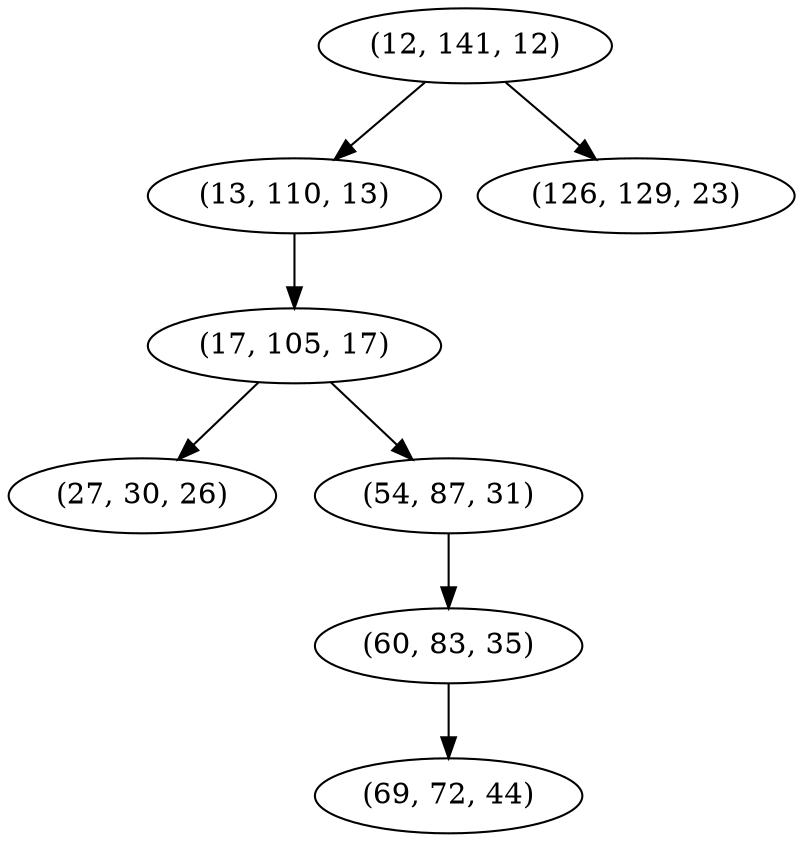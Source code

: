 digraph tree {
    "(12, 141, 12)";
    "(13, 110, 13)";
    "(17, 105, 17)";
    "(27, 30, 26)";
    "(54, 87, 31)";
    "(60, 83, 35)";
    "(69, 72, 44)";
    "(126, 129, 23)";
    "(12, 141, 12)" -> "(13, 110, 13)";
    "(12, 141, 12)" -> "(126, 129, 23)";
    "(13, 110, 13)" -> "(17, 105, 17)";
    "(17, 105, 17)" -> "(27, 30, 26)";
    "(17, 105, 17)" -> "(54, 87, 31)";
    "(54, 87, 31)" -> "(60, 83, 35)";
    "(60, 83, 35)" -> "(69, 72, 44)";
}
